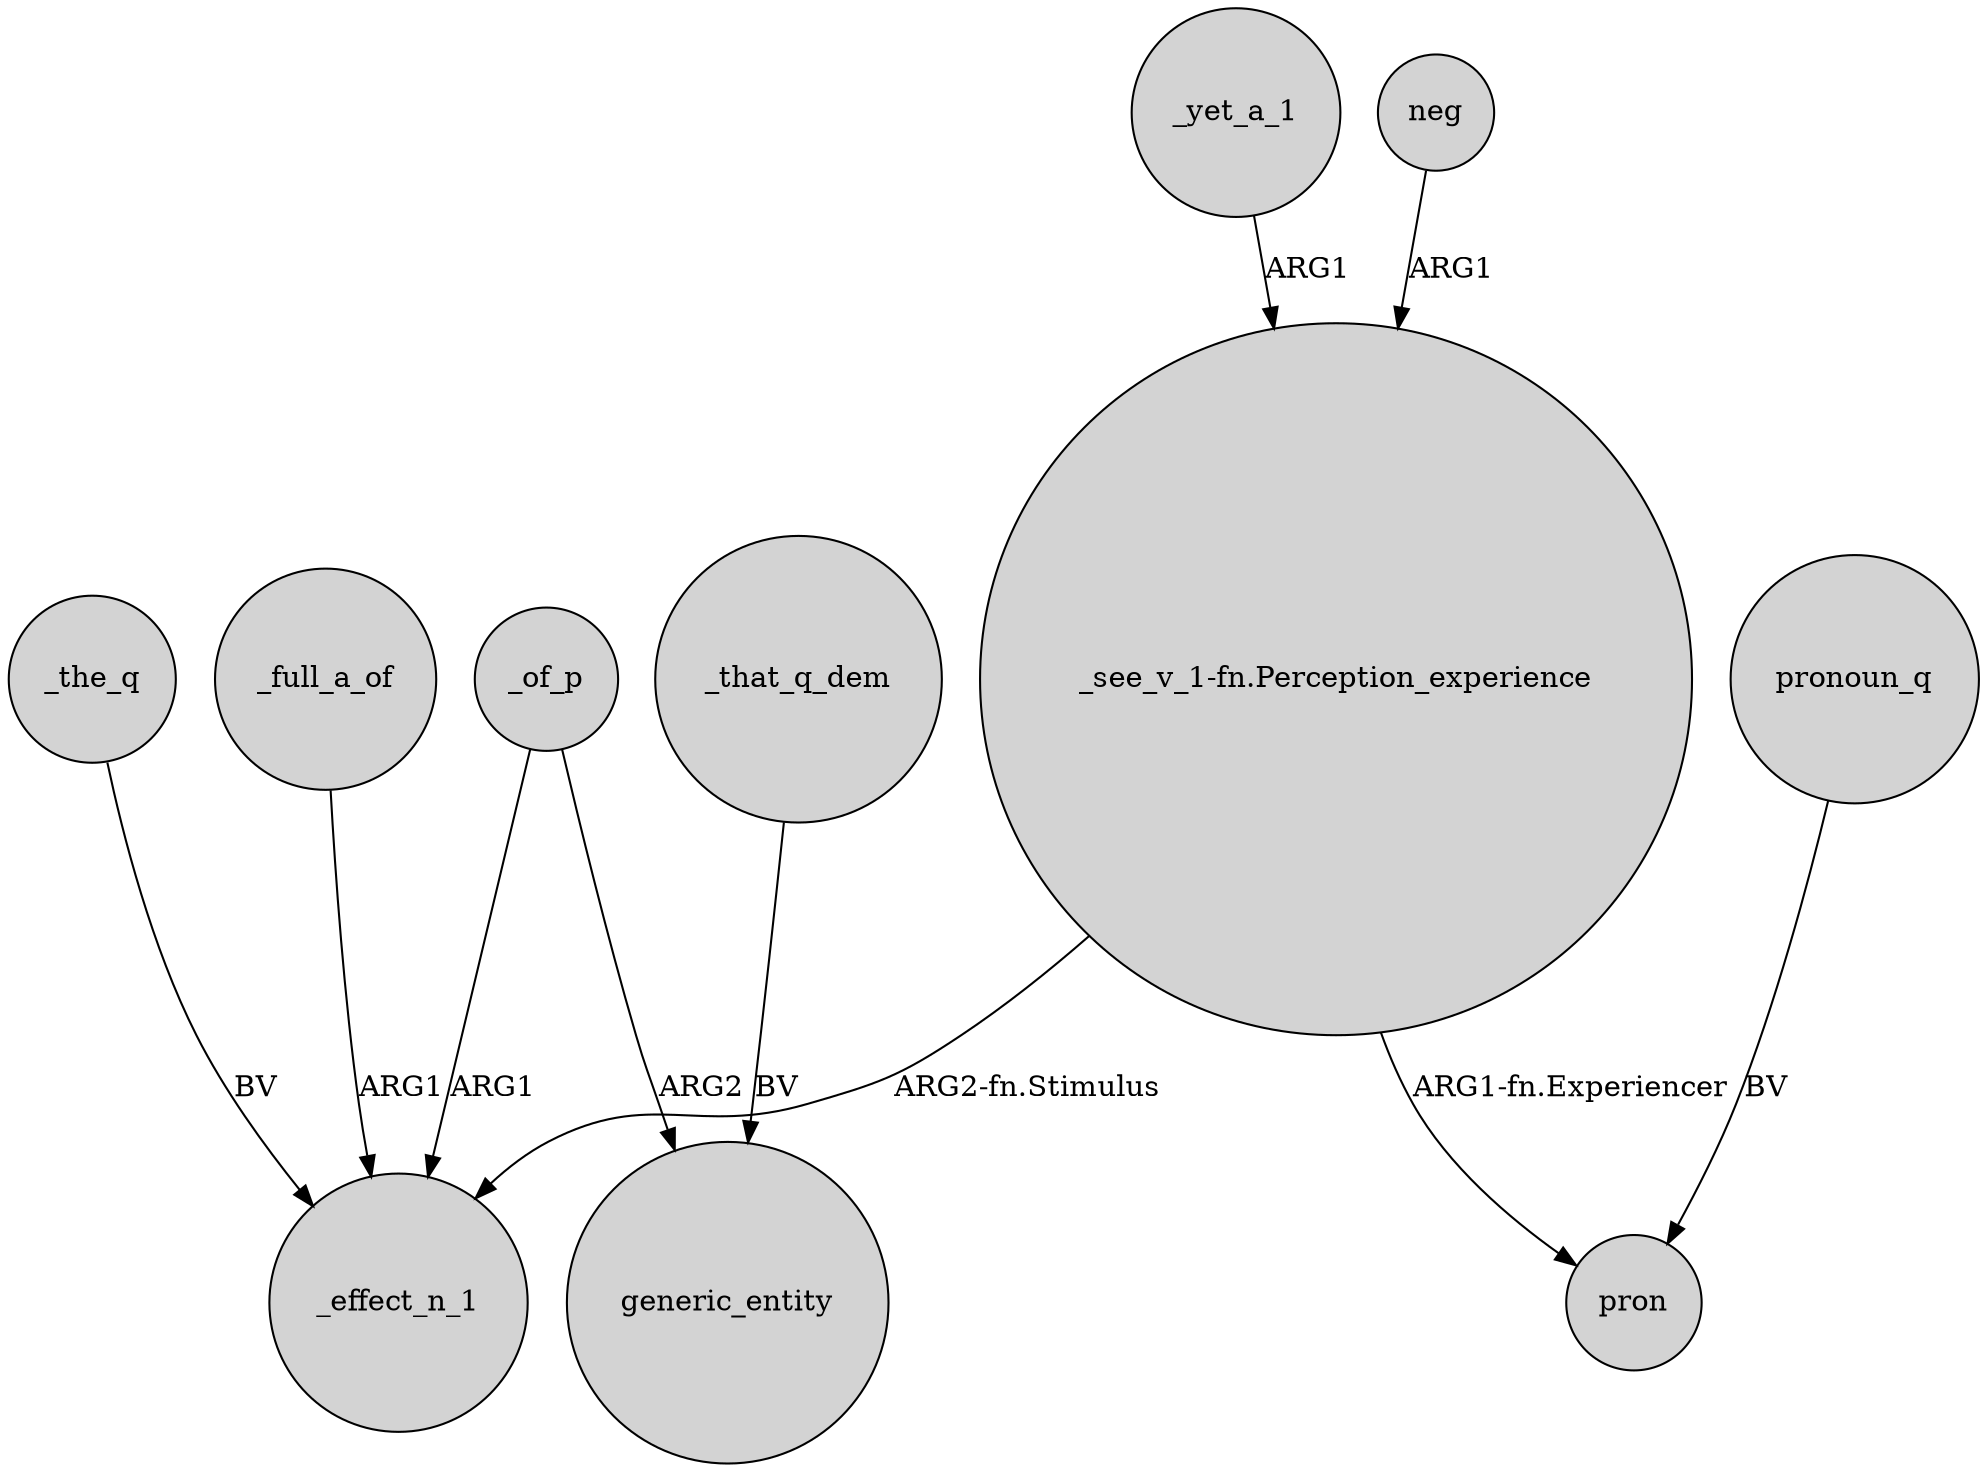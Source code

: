 digraph {
	node [shape=circle style=filled]
	_of_p -> _effect_n_1 [label=ARG1]
	_of_p -> generic_entity [label=ARG2]
	"_see_v_1-fn.Perception_experience" -> pron [label="ARG1-fn.Experiencer"]
	_the_q -> _effect_n_1 [label=BV]
	_full_a_of -> _effect_n_1 [label=ARG1]
	_that_q_dem -> generic_entity [label=BV]
	_yet_a_1 -> "_see_v_1-fn.Perception_experience" [label=ARG1]
	neg -> "_see_v_1-fn.Perception_experience" [label=ARG1]
	"_see_v_1-fn.Perception_experience" -> _effect_n_1 [label="ARG2-fn.Stimulus"]
	pronoun_q -> pron [label=BV]
}

